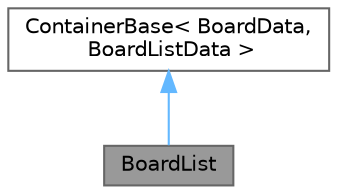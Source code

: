 digraph "BoardList"
{
 // LATEX_PDF_SIZE
  bgcolor="transparent";
  edge [fontname=Helvetica,fontsize=10,labelfontname=Helvetica,labelfontsize=10];
  node [fontname=Helvetica,fontsize=10,shape=box,height=0.2,width=0.4];
  Node1 [id="Node000001",label="BoardList",height=0.2,width=0.4,color="gray40", fillcolor="grey60", style="filled", fontcolor="black",tooltip="List class representing a list of cards."];
  Node2 -> Node1 [id="edge1_Node000001_Node000002",dir="back",color="steelblue1",style="solid",tooltip=" "];
  Node2 [id="Node000002",label="ContainerBase\< BoardData,\l BoardListData \>",height=0.2,width=0.4,color="gray40", fillcolor="white", style="filled",URL="$classContainerBase.html",tooltip=" "];
}
